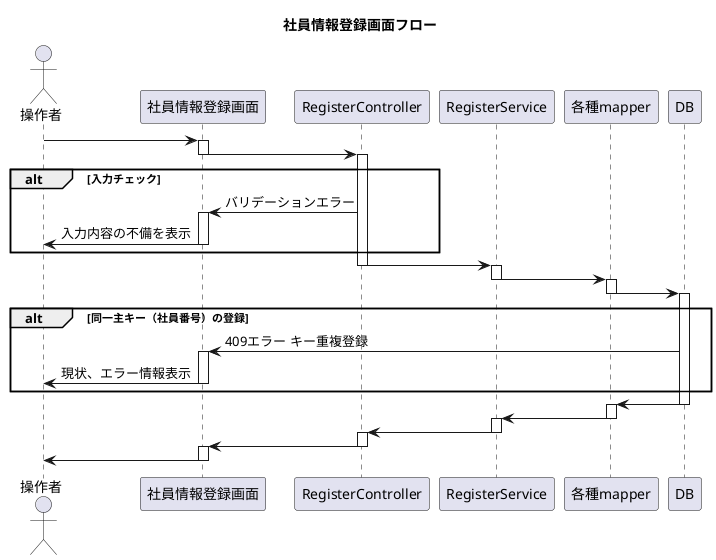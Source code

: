 @startuml
title 社員情報登録画面フロー

Actor "操作者" as User

User -> 社員情報登録画面

activate 社員情報登録画面
社員情報登録画面 -> RegisterController
deactivate 社員情報登録画面

activate RegisterController
    alt 入力チェック
        RegisterController -> 社員情報登録画面 : バリデーションエラー
        activate 社員情報登録画面
        User <- 社員情報登録画面 : 入力内容の不備を表示
        deactivate 社員情報登録画面
    end
RegisterController -> RegisterService
deactivate RegisterController

activate RegisterService
RegisterService -> 各種mapper
deactivate RegisterService

activate 各種mapper
各種mapper -> DB
deactivate 各種mapper

activate DB
    alt 同一主キー（社員番号）の登録
        DB -> 社員情報登録画面 : 409エラー キー重複登録
        activate 社員情報登録画面
        User <- 社員情報登録画面 : 現状、エラー情報表示
        deactivate 社員情報登録画面
    end
各種mapper <- DB
deactivate DB

activate 各種mapper
RegisterService <- 各種mapper
deactivate 各種mapper

activate RegisterService
RegisterController <- RegisterService
deactivate RegisterService

activate RegisterController
社員情報登録画面 <- RegisterController
deactivate RegisterController

activate 社員情報登録画面
User <- 社員情報登録画面
deactivate 社員情報登録画面

@enduml